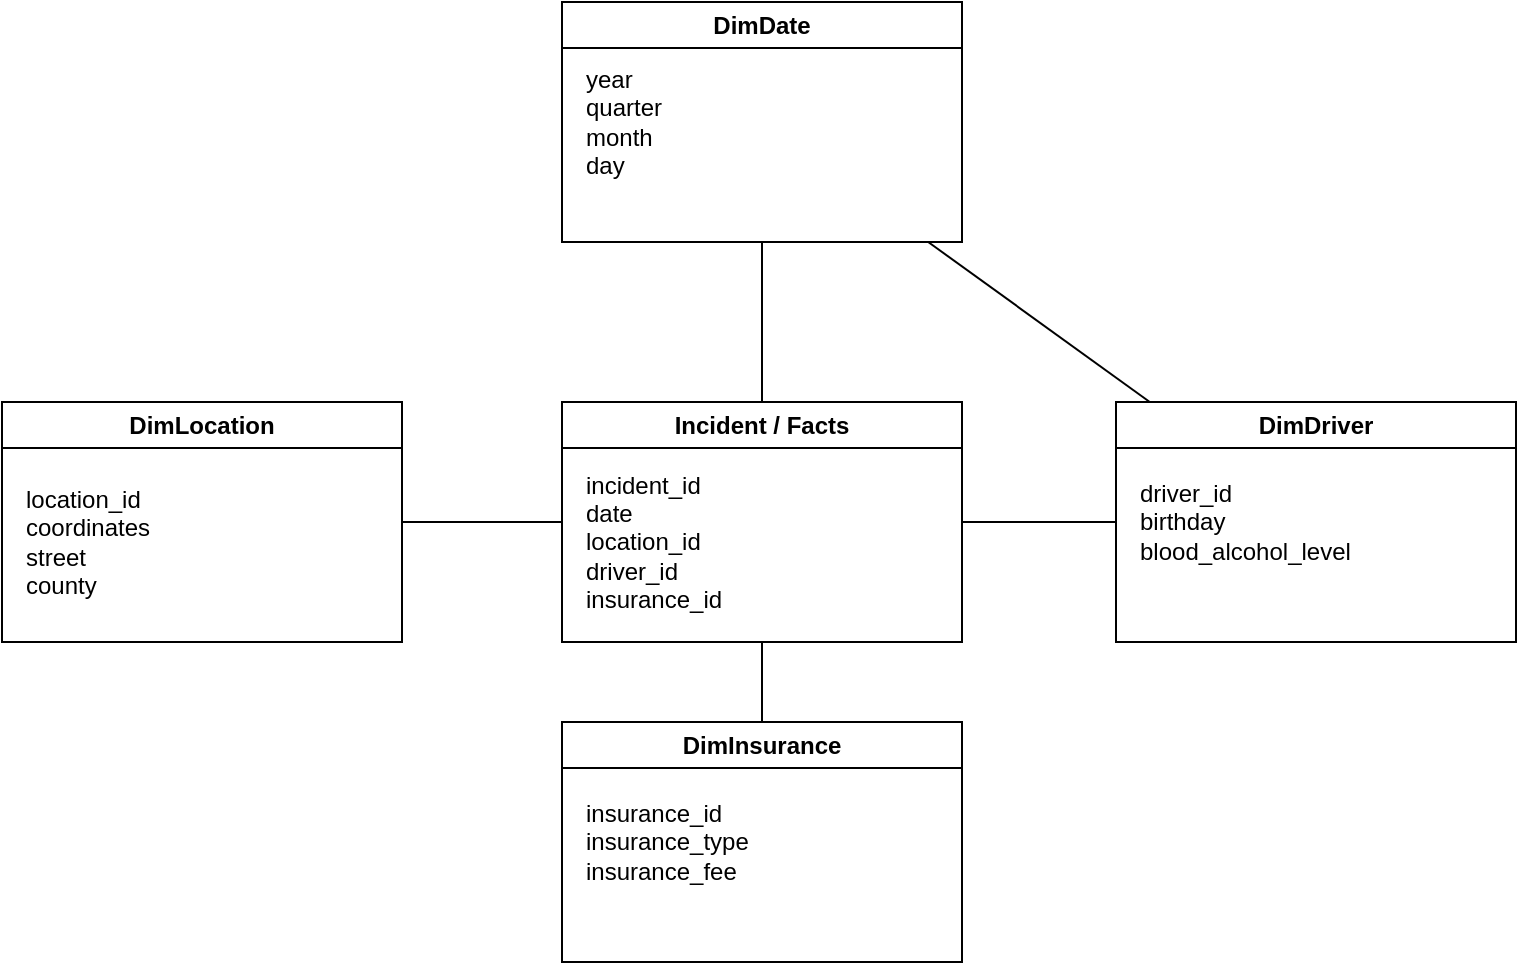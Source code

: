 <mxfile version="20.8.13" type="device"><diagram name="Page-1" id="vhLjmlr88gvxAgDA_tMY"><mxGraphModel dx="960" dy="611" grid="1" gridSize="10" guides="1" tooltips="1" connect="1" arrows="1" fold="1" page="1" pageScale="1" pageWidth="1654" pageHeight="1169" math="0" shadow="0"><root><mxCell id="0"/><mxCell id="1" parent="0"/><mxCell id="hvWLLw3o7bhhVByzFeag-6" value="DimLocation" style="swimlane;whiteSpace=wrap;html=1;" vertex="1" parent="1"><mxGeometry x="270" y="210" width="200" height="120" as="geometry"><mxRectangle x="270" y="210" width="110" height="30" as="alternateBounds"/></mxGeometry></mxCell><mxCell id="hvWLLw3o7bhhVByzFeag-7" value="location_id&lt;br&gt;coordinates&lt;br&gt;street&lt;br&gt;county" style="text;html=1;align=left;verticalAlign=middle;resizable=0;points=[];autosize=1;strokeColor=none;fillColor=none;" vertex="1" parent="hvWLLw3o7bhhVByzFeag-6"><mxGeometry x="10" y="35" width="90" height="70" as="geometry"/></mxCell><mxCell id="hvWLLw3o7bhhVByzFeag-8" value="DimDriver" style="swimlane;whiteSpace=wrap;html=1;" vertex="1" parent="1"><mxGeometry x="827" y="210" width="200" height="120" as="geometry"/></mxCell><mxCell id="hvWLLw3o7bhhVByzFeag-9" value="driver_id&lt;br&gt;birthday&lt;br&gt;blood_alcohol_level&lt;br&gt;" style="text;html=1;align=left;verticalAlign=middle;resizable=0;points=[];autosize=1;strokeColor=none;fillColor=none;" vertex="1" parent="hvWLLw3o7bhhVByzFeag-8"><mxGeometry x="10" y="30" width="130" height="60" as="geometry"/></mxCell><mxCell id="hvWLLw3o7bhhVByzFeag-10" value="DimInsurance" style="swimlane;whiteSpace=wrap;html=1;" vertex="1" parent="1"><mxGeometry x="550" y="370" width="200" height="120" as="geometry"/></mxCell><mxCell id="hvWLLw3o7bhhVByzFeag-11" value="insurance_id&lt;br&gt;insurance_type&lt;br&gt;insurance_fee&lt;br&gt;" style="text;html=1;align=left;verticalAlign=middle;resizable=0;points=[];autosize=1;strokeColor=none;fillColor=none;" vertex="1" parent="hvWLLw3o7bhhVByzFeag-10"><mxGeometry x="10" y="30" width="100" height="60" as="geometry"/></mxCell><mxCell id="hvWLLw3o7bhhVByzFeag-12" value="DimDate" style="swimlane;whiteSpace=wrap;html=1;" vertex="1" parent="1"><mxGeometry x="550" y="10" width="200" height="120" as="geometry"/></mxCell><mxCell id="hvWLLw3o7bhhVByzFeag-13" value="year&lt;br&gt;quarter&lt;br&gt;month&lt;br&gt;day" style="text;html=1;align=left;verticalAlign=middle;resizable=0;points=[];autosize=1;strokeColor=none;fillColor=none;" vertex="1" parent="hvWLLw3o7bhhVByzFeag-12"><mxGeometry x="10" y="25" width="60" height="70" as="geometry"/></mxCell><mxCell id="hvWLLw3o7bhhVByzFeag-14" value="" style="endArrow=none;html=1;rounded=0;" edge="1" parent="1" source="hvWLLw3o7bhhVByzFeag-16" target="hvWLLw3o7bhhVByzFeag-12"><mxGeometry width="50" height="50" relative="1" as="geometry"><mxPoint x="600" y="280" as="sourcePoint"/><mxPoint x="560" y="130" as="targetPoint"/></mxGeometry></mxCell><mxCell id="hvWLLw3o7bhhVByzFeag-15" value="" style="endArrow=none;html=1;rounded=0;" edge="1" parent="1" source="hvWLLw3o7bhhVByzFeag-8" target="hvWLLw3o7bhhVByzFeag-12"><mxGeometry width="50" height="50" relative="1" as="geometry"><mxPoint x="546" y="230" as="sourcePoint"/><mxPoint x="700" y="130" as="targetPoint"/></mxGeometry></mxCell><mxCell id="hvWLLw3o7bhhVByzFeag-16" value="Incident / Facts" style="swimlane;whiteSpace=wrap;html=1;" vertex="1" parent="1"><mxGeometry x="550" y="210" width="200" height="120" as="geometry"/></mxCell><mxCell id="hvWLLw3o7bhhVByzFeag-17" value="incident_id&lt;br&gt;date&lt;br&gt;location_id&lt;br&gt;driver_id&lt;br&gt;insurance_id" style="text;html=1;align=left;verticalAlign=middle;resizable=0;points=[];autosize=1;strokeColor=none;fillColor=none;" vertex="1" parent="hvWLLw3o7bhhVByzFeag-16"><mxGeometry x="10" y="25" width="90" height="90" as="geometry"/></mxCell><mxCell id="hvWLLw3o7bhhVByzFeag-18" value="" style="endArrow=none;html=1;rounded=0;" edge="1" parent="1" source="hvWLLw3o7bhhVByzFeag-16" target="hvWLLw3o7bhhVByzFeag-6"><mxGeometry width="50" height="50" relative="1" as="geometry"><mxPoint x="621.429" y="220" as="sourcePoint"/><mxPoint x="570" y="140" as="targetPoint"/></mxGeometry></mxCell><mxCell id="hvWLLw3o7bhhVByzFeag-19" value="" style="endArrow=none;html=1;rounded=0;" edge="1" parent="1" source="hvWLLw3o7bhhVByzFeag-8" target="hvWLLw3o7bhhVByzFeag-16"><mxGeometry width="50" height="50" relative="1" as="geometry"><mxPoint x="843.211" y="210" as="sourcePoint"/><mxPoint x="733.789" y="140" as="targetPoint"/></mxGeometry></mxCell><mxCell id="hvWLLw3o7bhhVByzFeag-20" value="" style="endArrow=none;html=1;rounded=0;" edge="1" parent="1" source="hvWLLw3o7bhhVByzFeag-10" target="hvWLLw3o7bhhVByzFeag-16"><mxGeometry width="50" height="50" relative="1" as="geometry"><mxPoint x="837" y="273.61" as="sourcePoint"/><mxPoint x="760" y="276.39" as="targetPoint"/></mxGeometry></mxCell></root></mxGraphModel></diagram></mxfile>